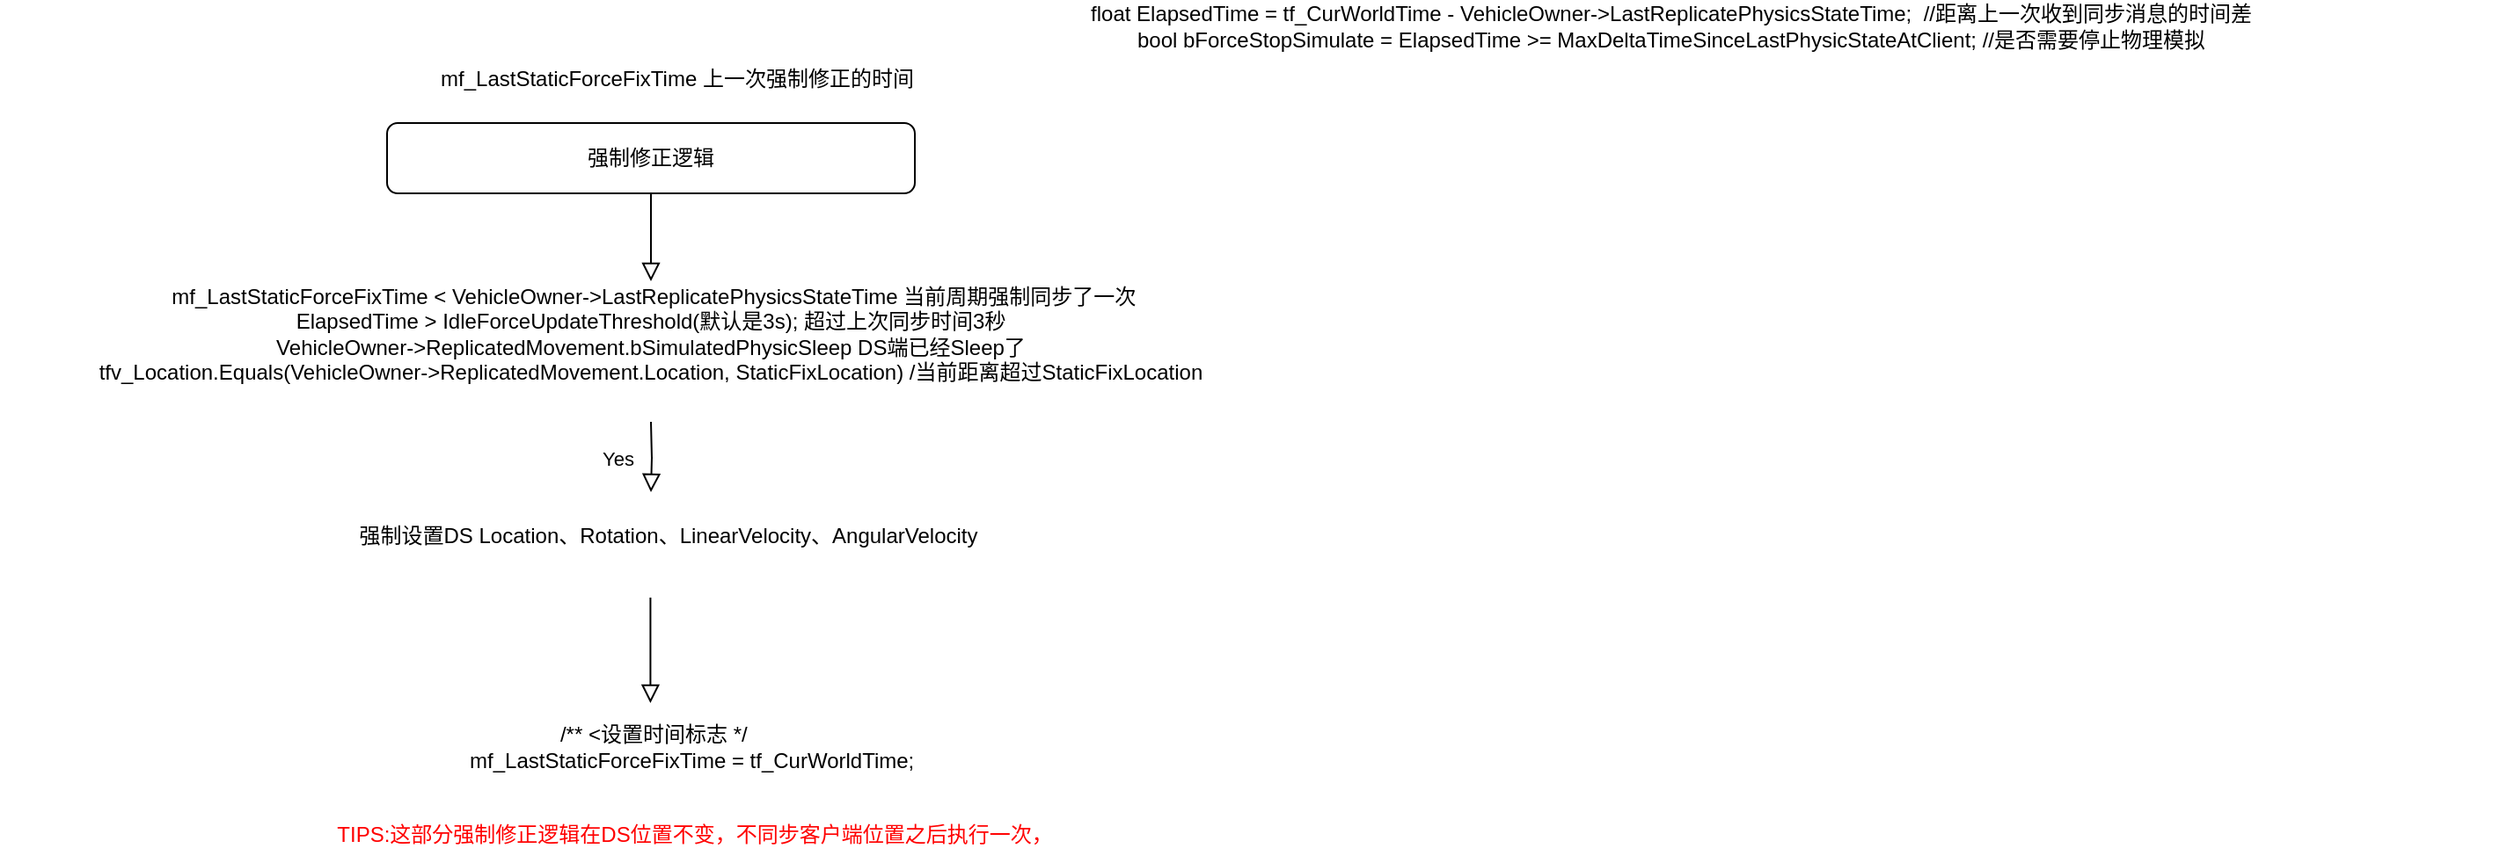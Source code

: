 <mxfile version="17.1.1" type="github">
  <diagram id="C5RBs43oDa-KdzZeNtuy" name="Page-1">
    <mxGraphModel dx="2012" dy="635" grid="1" gridSize="10" guides="1" tooltips="1" connect="1" arrows="1" fold="1" page="1" pageScale="1" pageWidth="827" pageHeight="1169" math="0" shadow="0">
      <root>
        <mxCell id="WIyWlLk6GJQsqaUBKTNV-0" />
        <mxCell id="WIyWlLk6GJQsqaUBKTNV-1" parent="WIyWlLk6GJQsqaUBKTNV-0" />
        <mxCell id="WIyWlLk6GJQsqaUBKTNV-2" value="" style="rounded=0;html=1;jettySize=auto;orthogonalLoop=1;fontSize=11;endArrow=block;endFill=0;endSize=8;strokeWidth=1;shadow=0;labelBackgroundColor=none;edgeStyle=orthogonalEdgeStyle;" parent="WIyWlLk6GJQsqaUBKTNV-1" source="WIyWlLk6GJQsqaUBKTNV-3" edge="1">
          <mxGeometry relative="1" as="geometry">
            <mxPoint x="220" y="170" as="targetPoint" />
          </mxGeometry>
        </mxCell>
        <mxCell id="WIyWlLk6GJQsqaUBKTNV-3" value="强制修正逻辑" style="rounded=1;whiteSpace=wrap;html=1;fontSize=12;glass=0;strokeWidth=1;shadow=0;" parent="WIyWlLk6GJQsqaUBKTNV-1" vertex="1">
          <mxGeometry x="70" y="80" width="300" height="40" as="geometry" />
        </mxCell>
        <mxCell id="WIyWlLk6GJQsqaUBKTNV-4" value="Yes" style="rounded=0;html=1;jettySize=auto;orthogonalLoop=1;fontSize=11;endArrow=block;endFill=0;endSize=8;strokeWidth=1;shadow=0;labelBackgroundColor=none;edgeStyle=orthogonalEdgeStyle;" parent="WIyWlLk6GJQsqaUBKTNV-1" edge="1">
          <mxGeometry y="20" relative="1" as="geometry">
            <mxPoint as="offset" />
            <mxPoint x="220" y="250" as="sourcePoint" />
            <mxPoint x="220" y="290" as="targetPoint" />
          </mxGeometry>
        </mxCell>
        <mxCell id="WIyWlLk6GJQsqaUBKTNV-8" value="" style="rounded=0;html=1;jettySize=auto;orthogonalLoop=1;fontSize=11;endArrow=block;endFill=0;endSize=8;strokeWidth=1;shadow=0;labelBackgroundColor=none;edgeStyle=orthogonalEdgeStyle;" parent="WIyWlLk6GJQsqaUBKTNV-1" edge="1">
          <mxGeometry x="0.333" y="20" relative="1" as="geometry">
            <mxPoint as="offset" />
            <mxPoint x="219.71" y="350" as="sourcePoint" />
            <mxPoint x="219.71" y="410" as="targetPoint" />
          </mxGeometry>
        </mxCell>
        <mxCell id="9Tid-Hz9NfJKpIZ19I31-0" value="&lt;span&gt;	&lt;/span&gt;float ElapsedTime = tf_CurWorldTime - VehicleOwner-&amp;gt;LastReplicatePhysicsStateTime;&amp;nbsp; //距离上一次收到同步消息的时间差&lt;br&gt;&lt;span&gt;	&lt;/span&gt;bool bForceStopSimulate = ElapsedTime &amp;gt;= MaxDeltaTimeSinceLastPhysicStateAtClient; //是否需要停止物理模拟" style="text;html=1;strokeColor=none;fillColor=none;align=center;verticalAlign=middle;whiteSpace=wrap;rounded=0;" vertex="1" parent="WIyWlLk6GJQsqaUBKTNV-1">
          <mxGeometry x="330" y="10" width="940" height="30" as="geometry" />
        </mxCell>
        <mxCell id="9Tid-Hz9NfJKpIZ19I31-1" value="mf_LastStaticForceFixTime 上一次强制修正的时间" style="text;html=1;strokeColor=none;fillColor=none;align=center;verticalAlign=middle;whiteSpace=wrap;rounded=0;" vertex="1" parent="WIyWlLk6GJQsqaUBKTNV-1">
          <mxGeometry x="40" y="40" width="390" height="30" as="geometry" />
        </mxCell>
        <mxCell id="9Tid-Hz9NfJKpIZ19I31-2" value="&amp;nbsp;mf_LastStaticForceFixTime &amp;lt; VehicleOwner-&amp;gt;LastReplicatePhysicsStateTime 当前周期强制同步了一次&lt;br&gt;ElapsedTime &amp;gt; IdleForceUpdateThreshold(默认是3s); 超过上次同步时间3秒&lt;br&gt;VehicleOwner-&amp;gt;ReplicatedMovement.bSimulatedPhysicSleep DS端已经Sleep了&lt;br&gt;tfv_Location.Equals(VehicleOwner-&amp;gt;ReplicatedMovement.Location, StaticFixLocation) /当前距离超过StaticFixLocation" style="text;html=1;strokeColor=none;fillColor=none;align=center;verticalAlign=middle;whiteSpace=wrap;rounded=0;" vertex="1" parent="WIyWlLk6GJQsqaUBKTNV-1">
          <mxGeometry x="-150" y="160" width="740" height="80" as="geometry" />
        </mxCell>
        <mxCell id="9Tid-Hz9NfJKpIZ19I31-4" value="强制设置DS Location、Rotation、LinearVelocity、AngularVelocity" style="text;html=1;strokeColor=none;fillColor=none;align=center;verticalAlign=middle;whiteSpace=wrap;rounded=0;" vertex="1" parent="WIyWlLk6GJQsqaUBKTNV-1">
          <mxGeometry x="10" y="300" width="440" height="30" as="geometry" />
        </mxCell>
        <mxCell id="9Tid-Hz9NfJKpIZ19I31-5" value="&lt;div&gt;&amp;nbsp; &amp;nbsp; &amp;nbsp; &amp;nbsp;/**&lt;span&gt;	&lt;/span&gt;&amp;lt;设置时间标志 */&lt;/div&gt;&lt;div&gt;&amp;nbsp; &amp;nbsp; &amp;nbsp; &amp;nbsp; &amp;nbsp; &amp;nbsp; &amp;nbsp; &amp;nbsp; &amp;nbsp; &amp;nbsp; mf_LastStaticForceFixTime = tf_CurWorldTime;&lt;/div&gt;" style="text;html=1;strokeColor=none;fillColor=none;align=center;verticalAlign=middle;whiteSpace=wrap;rounded=0;" vertex="1" parent="WIyWlLk6GJQsqaUBKTNV-1">
          <mxGeometry y="420" width="420" height="30" as="geometry" />
        </mxCell>
        <mxCell id="9Tid-Hz9NfJKpIZ19I31-6" value="&lt;font color=&quot;#ff0000&quot;&gt;TIPS:这部分强制修正逻辑在DS位置不变，不同步客户端位置之后执行一次，&lt;/font&gt;" style="text;html=1;strokeColor=none;fillColor=none;align=center;verticalAlign=middle;whiteSpace=wrap;rounded=0;" vertex="1" parent="WIyWlLk6GJQsqaUBKTNV-1">
          <mxGeometry x="-40" y="470" width="570" height="30" as="geometry" />
        </mxCell>
      </root>
    </mxGraphModel>
  </diagram>
</mxfile>
